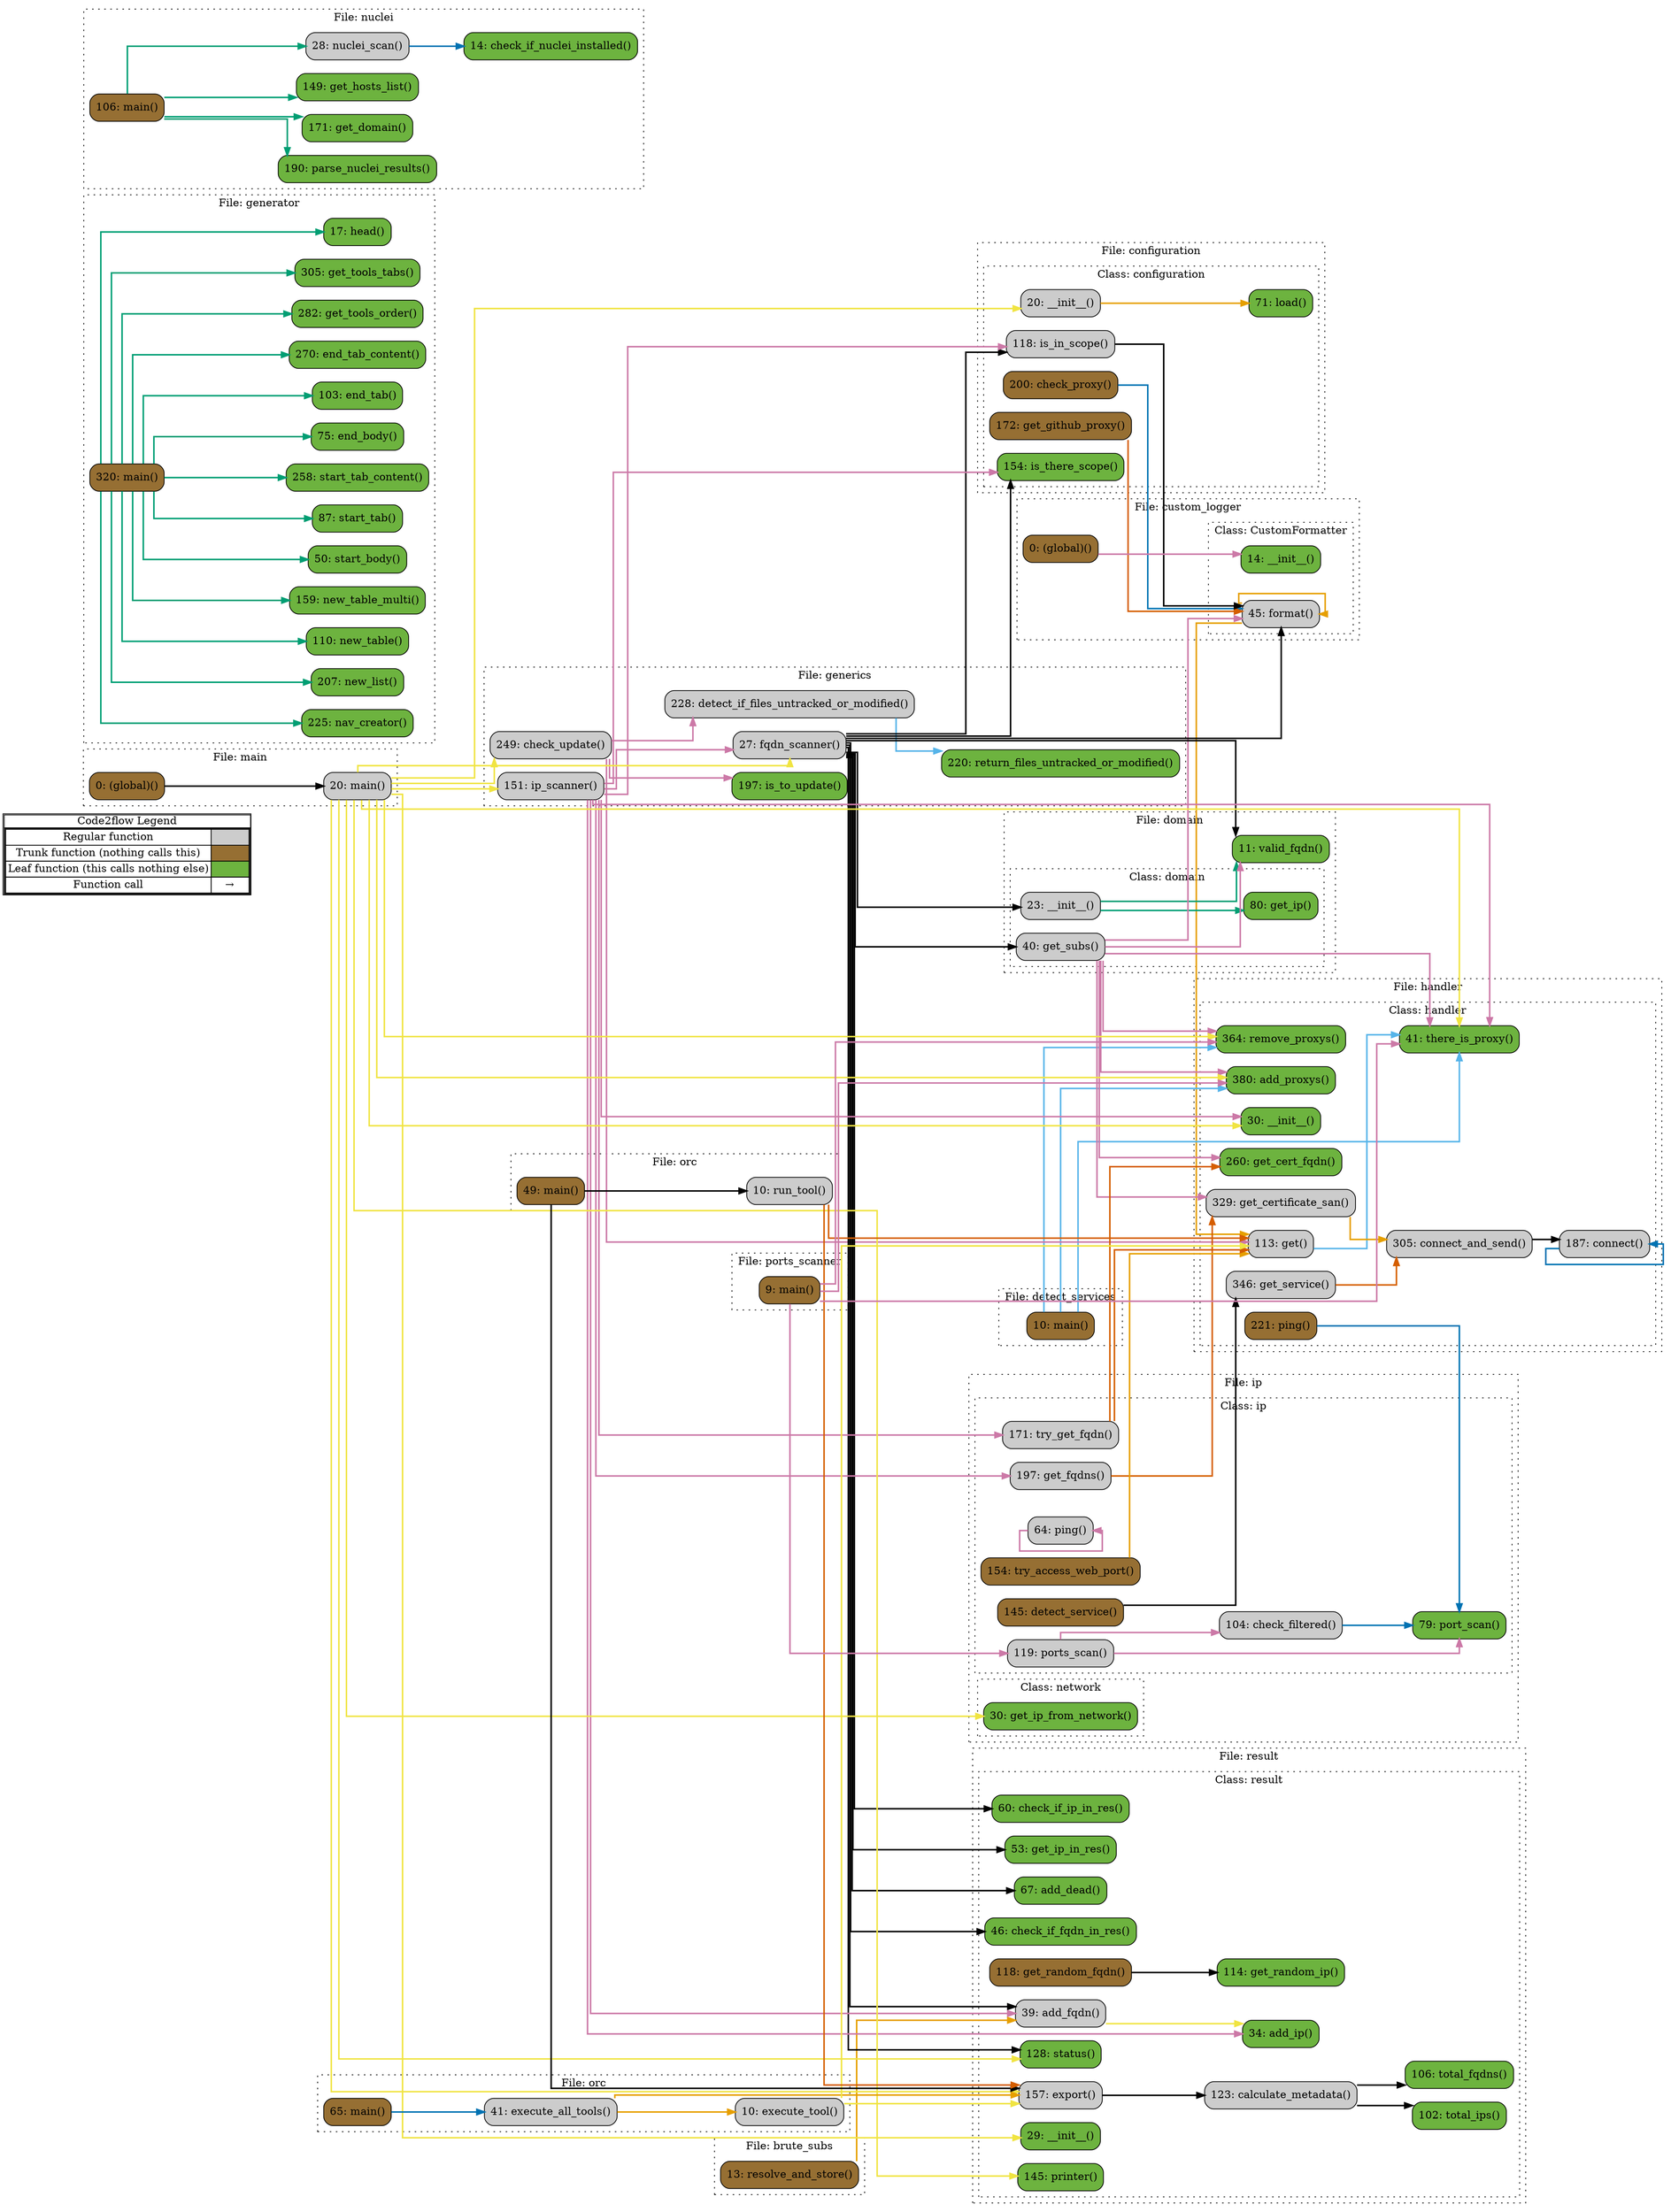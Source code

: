 digraph G {
concentrate=true;
splines="ortho";
rankdir="LR";
subgraph legend{
    rank = min;
    label = "legend";
    Legend [shape=none, margin=0, label = <
        <table cellspacing="0" cellpadding="0" border="1"><tr><td>Code2flow Legend</td></tr><tr><td>
        <table cellspacing="0">
        <tr><td>Regular function</td><td width="50px" bgcolor='#cccccc'></td></tr>
        <tr><td>Trunk function (nothing calls this)</td><td bgcolor='#966F33'></td></tr>
        <tr><td>Leaf function (this calls nothing else)</td><td bgcolor='#6db33f'></td></tr>
        <tr><td>Function call</td><td><font color='black'>&#8594;</font></td></tr>
        </table></td></tr></table>
        >];
}node_24f78f39 [label="13: resolve_and_store()" name="brute_subs::resolve_and_store" shape="rect" style="rounded,filled" fillcolor="#966F33" ];
node_423d81e1 [label="20: __init__()" name="configuration::configuration.__init__" shape="rect" style="rounded,filled" fillcolor="#cccccc" ];
node_179f7045 [label="200: check_proxy()" name="configuration::configuration.check_proxy" shape="rect" style="rounded,filled" fillcolor="#966F33" ];
node_5d3e2ec6 [label="172: get_github_proxy()" name="configuration::configuration.get_github_proxy" shape="rect" style="rounded,filled" fillcolor="#966F33" ];
node_afbb9328 [label="118: is_in_scope()" name="configuration::configuration.is_in_scope" shape="rect" style="rounded,filled" fillcolor="#cccccc" ];
node_c61f66bf [label="154: is_there_scope()" name="configuration::configuration.is_there_scope" shape="rect" style="rounded,filled" fillcolor="#6db33f" ];
node_d41d7d97 [label="71: load()" name="configuration::configuration.load" shape="rect" style="rounded,filled" fillcolor="#6db33f" ];
node_de79f9c7 [label="0: (global)()" name="custom_logger::(global)" shape="rect" style="rounded,filled" fillcolor="#966F33" ];
node_eac3ed57 [label="14: __init__()" name="custom_logger::CustomFormatter.__init__" shape="rect" style="rounded,filled" fillcolor="#6db33f" ];
node_acfbd2e1 [label="45: format()" name="custom_logger::CustomFormatter.format" shape="rect" style="rounded,filled" fillcolor="#cccccc" ];
node_63acfd82 [label="10: main()" name="detect_services::main" shape="rect" style="rounded,filled" fillcolor="#966F33" ];
node_0edf0893 [label="23: __init__()" name="domain::domain.__init__" shape="rect" style="rounded,filled" fillcolor="#cccccc" ];
node_e806286a [label="80: get_ip()" name="domain::domain.get_ip" shape="rect" style="rounded,filled" fillcolor="#6db33f" ];
node_0a52d2cf [label="40: get_subs()" name="domain::domain.get_subs" shape="rect" style="rounded,filled" fillcolor="#cccccc" ];
node_53944459 [label="11: valid_fqdn()" name="domain::valid_fqdn" shape="rect" style="rounded,filled" fillcolor="#6db33f" ];
node_b65a3881 [label="75: end_body()" name="generator::end_body" shape="rect" style="rounded,filled" fillcolor="#6db33f" ];
node_f1cd5f52 [label="103: end_tab()" name="generator::end_tab" shape="rect" style="rounded,filled" fillcolor="#6db33f" ];
node_2c4d41a4 [label="270: end_tab_content()" name="generator::end_tab_content" shape="rect" style="rounded,filled" fillcolor="#6db33f" ];
node_34d6e322 [label="282: get_tools_order()" name="generator::get_tools_order" shape="rect" style="rounded,filled" fillcolor="#6db33f" ];
node_6cccf603 [label="305: get_tools_tabs()" name="generator::get_tools_tabs" shape="rect" style="rounded,filled" fillcolor="#6db33f" ];
node_ed6612c8 [label="17: head()" name="generator::head" shape="rect" style="rounded,filled" fillcolor="#6db33f" ];
node_a61b3e2b [label="320: main()" name="generator::main" shape="rect" style="rounded,filled" fillcolor="#966F33" ];
node_be8e7073 [label="225: nav_creator()" name="generator::nav_creator" shape="rect" style="rounded,filled" fillcolor="#6db33f" ];
node_4564f13d [label="207: new_list()" name="generator::new_list" shape="rect" style="rounded,filled" fillcolor="#6db33f" ];
node_dcf249b9 [label="110: new_table()" name="generator::new_table" shape="rect" style="rounded,filled" fillcolor="#6db33f" ];
node_71b52ae8 [label="159: new_table_multi()" name="generator::new_table_multi" shape="rect" style="rounded,filled" fillcolor="#6db33f" ];
node_4ead8990 [label="50: start_body()" name="generator::start_body" shape="rect" style="rounded,filled" fillcolor="#6db33f" ];
node_2e45f776 [label="87: start_tab()" name="generator::start_tab" shape="rect" style="rounded,filled" fillcolor="#6db33f" ];
node_4008685b [label="258: start_tab_content()" name="generator::start_tab_content" shape="rect" style="rounded,filled" fillcolor="#6db33f" ];
node_db9e9b37 [label="249: check_update()" name="generics::check_update" shape="rect" style="rounded,filled" fillcolor="#cccccc" ];
node_3b57e77a [label="228: detect_if_files_untracked_or_modified()" name="generics::detect_if_files_untracked_or_modified" shape="rect" style="rounded,filled" fillcolor="#cccccc" ];
node_7c9567d0 [label="27: fqdn_scanner()" name="generics::fqdn_scanner" shape="rect" style="rounded,filled" fillcolor="#cccccc" ];
node_94b06b77 [label="151: ip_scanner()" name="generics::ip_scanner" shape="rect" style="rounded,filled" fillcolor="#cccccc" ];
node_cad9a00f [label="197: is_to_update()" name="generics::is_to_update" shape="rect" style="rounded,filled" fillcolor="#6db33f" ];
node_43f654ec [label="220: return_files_untracked_or_modified()" name="generics::return_files_untracked_or_modified" shape="rect" style="rounded,filled" fillcolor="#6db33f" ];
node_0de1f843 [label="30: __init__()" name="handler::handler.__init__" shape="rect" style="rounded,filled" fillcolor="#6db33f" ];
node_dd6481c1 [label="380: add_proxys()" name="handler::handler.add_proxys" shape="rect" style="rounded,filled" fillcolor="#6db33f" ];
node_344ff125 [label="187: connect()" name="handler::handler.connect" shape="rect" style="rounded,filled" fillcolor="#cccccc" ];
node_fdf91888 [label="305: connect_and_send()" name="handler::handler.connect_and_send" shape="rect" style="rounded,filled" fillcolor="#cccccc" ];
node_f21faf7a [label="113: get()" name="handler::handler.get" shape="rect" style="rounded,filled" fillcolor="#cccccc" ];
node_8a5d508a [label="260: get_cert_fqdn()" name="handler::handler.get_cert_fqdn" shape="rect" style="rounded,filled" fillcolor="#6db33f" ];
node_35ee1381 [label="329: get_certificate_san()" name="handler::handler.get_certificate_san" shape="rect" style="rounded,filled" fillcolor="#cccccc" ];
node_79eeadd6 [label="346: get_service()" name="handler::handler.get_service" shape="rect" style="rounded,filled" fillcolor="#cccccc" ];
node_2d93e00d [label="221: ping()" name="handler::handler.ping" shape="rect" style="rounded,filled" fillcolor="#966F33" ];
node_a01b3183 [label="364: remove_proxys()" name="handler::handler.remove_proxys" shape="rect" style="rounded,filled" fillcolor="#6db33f" ];
node_31548f43 [label="41: there_is_proxy()" name="handler::handler.there_is_proxy" shape="rect" style="rounded,filled" fillcolor="#6db33f" ];
node_b1cae37d [label="104: check_filtered()" name="ip::ip.check_filtered" shape="rect" style="rounded,filled" fillcolor="#cccccc" ];
node_ed112c80 [label="145: detect_service()" name="ip::ip.detect_service" shape="rect" style="rounded,filled" fillcolor="#966F33" ];
node_b15b7566 [label="197: get_fqdns()" name="ip::ip.get_fqdns" shape="rect" style="rounded,filled" fillcolor="#cccccc" ];
node_68484507 [label="64: ping()" name="ip::ip.ping" shape="rect" style="rounded,filled" fillcolor="#cccccc" ];
node_3556ff0b [label="79: port_scan()" name="ip::ip.port_scan" shape="rect" style="rounded,filled" fillcolor="#6db33f" ];
node_6b0d10e7 [label="119: ports_scan()" name="ip::ip.ports_scan" shape="rect" style="rounded,filled" fillcolor="#cccccc" ];
node_fd56e1f1 [label="154: try_access_web_port()" name="ip::ip.try_access_web_port" shape="rect" style="rounded,filled" fillcolor="#966F33" ];
node_1fb69f66 [label="171: try_get_fqdn()" name="ip::ip.try_get_fqdn" shape="rect" style="rounded,filled" fillcolor="#cccccc" ];
node_53cfd25f [label="30: get_ip_from_network()" name="ip::network.get_ip_from_network" shape="rect" style="rounded,filled" fillcolor="#6db33f" ];
node_0d5e5b68 [label="0: (global)()" name="main::(global)" shape="rect" style="rounded,filled" fillcolor="#966F33" ];
node_98cbe16c [label="20: main()" name="main::main" shape="rect" style="rounded,filled" fillcolor="#cccccc" ];
node_ba9db5da [label="14: check_if_nuclei_installed()" name="nuclei::check_if_nuclei_installed" shape="rect" style="rounded,filled" fillcolor="#6db33f" ];
node_ac8f5e38 [label="171: get_domain()" name="nuclei::get_domain" shape="rect" style="rounded,filled" fillcolor="#6db33f" ];
node_0d254d6a [label="149: get_hosts_list()" name="nuclei::get_hosts_list" shape="rect" style="rounded,filled" fillcolor="#6db33f" ];
node_d6d4230b [label="106: main()" name="nuclei::main" shape="rect" style="rounded,filled" fillcolor="#966F33" ];
node_c9d703d5 [label="28: nuclei_scan()" name="nuclei::nuclei_scan" shape="rect" style="rounded,filled" fillcolor="#cccccc" ];
node_312f563b [label="190: parse_nuclei_results()" name="nuclei::parse_nuclei_results" shape="rect" style="rounded,filled" fillcolor="#6db33f" ];
node_3c3b5591 [label="41: execute_all_tools()" name="orc::execute_all_tools" shape="rect" style="rounded,filled" fillcolor="#cccccc" ];
node_c58cce9c [label="10: execute_tool()" name="orc::execute_tool" shape="rect" style="rounded,filled" fillcolor="#cccccc" ];
node_a67b5b95 [label="65: main()" name="orc::main" shape="rect" style="rounded,filled" fillcolor="#966F33" ];
node_a4fe0c58 [label="49: main()" name="orc::main" shape="rect" style="rounded,filled" fillcolor="#966F33" ];
node_43e85ea6 [label="10: run_tool()" name="orc::run_tool" shape="rect" style="rounded,filled" fillcolor="#cccccc" ];
node_0ee5b247 [label="9: main()" name="ports_scanner::main" shape="rect" style="rounded,filled" fillcolor="#966F33" ];
node_bc5f27b0 [label="29: __init__()" name="result::result.__init__" shape="rect" style="rounded,filled" fillcolor="#6db33f" ];
node_5bd6af68 [label="67: add_dead()" name="result::result.add_dead" shape="rect" style="rounded,filled" fillcolor="#6db33f" ];
node_d9cbc68c [label="39: add_fqdn()" name="result::result.add_fqdn" shape="rect" style="rounded,filled" fillcolor="#cccccc" ];
node_5eb55e2b [label="34: add_ip()" name="result::result.add_ip" shape="rect" style="rounded,filled" fillcolor="#6db33f" ];
node_707eed50 [label="123: calculate_metadata()" name="result::result.calculate_metadata" shape="rect" style="rounded,filled" fillcolor="#cccccc" ];
node_c716a8d9 [label="46: check_if_fqdn_in_res()" name="result::result.check_if_fqdn_in_res" shape="rect" style="rounded,filled" fillcolor="#6db33f" ];
node_141c1cec [label="60: check_if_ip_in_res()" name="result::result.check_if_ip_in_res" shape="rect" style="rounded,filled" fillcolor="#6db33f" ];
node_244599a8 [label="157: export()" name="result::result.export" shape="rect" style="rounded,filled" fillcolor="#cccccc" ];
node_1a83822d [label="53: get_ip_in_res()" name="result::result.get_ip_in_res" shape="rect" style="rounded,filled" fillcolor="#6db33f" ];
node_ce8c3c18 [label="118: get_random_fqdn()" name="result::result.get_random_fqdn" shape="rect" style="rounded,filled" fillcolor="#966F33" ];
node_27e2449e [label="114: get_random_ip()" name="result::result.get_random_ip" shape="rect" style="rounded,filled" fillcolor="#6db33f" ];
node_5ed0195a [label="145: printer()" name="result::result.printer" shape="rect" style="rounded,filled" fillcolor="#6db33f" ];
node_263ab59f [label="128: status()" name="result::result.status" shape="rect" style="rounded,filled" fillcolor="#6db33f" ];
node_1a980126 [label="106: total_fqdns()" name="result::result.total_fqdns" shape="rect" style="rounded,filled" fillcolor="#6db33f" ];
node_65d19bf5 [label="102: total_ips()" name="result::result.total_ips" shape="rect" style="rounded,filled" fillcolor="#6db33f" ];
node_24f78f39 -> node_d9cbc68c [color="#E69F00" penwidth="2"];
node_423d81e1 -> node_d41d7d97 [color="#E69F00" penwidth="2"];
node_179f7045 -> node_acfbd2e1 [color="#0072B2" penwidth="2"];
node_179f7045 -> node_acfbd2e1 [color="#0072B2" penwidth="2"];
node_179f7045 -> node_acfbd2e1 [color="#0072B2" penwidth="2"];
node_179f7045 -> node_acfbd2e1 [color="#0072B2" penwidth="2"];
node_5d3e2ec6 -> node_acfbd2e1 [color="#D55E00" penwidth="2"];
node_5d3e2ec6 -> node_acfbd2e1 [color="#D55E00" penwidth="2"];
node_afbb9328 -> node_acfbd2e1 [color="#000000" penwidth="2"];
node_de79f9c7 -> node_eac3ed57 [color="#CC79A7" penwidth="2"];
node_acfbd2e1 -> node_acfbd2e1 [color="#E69F00" penwidth="2"];
node_acfbd2e1 -> node_f21faf7a [color="#E69F00" penwidth="2"];
node_63acfd82 -> node_dd6481c1 [color="#56B4E9" penwidth="2"];
node_63acfd82 -> node_a01b3183 [color="#56B4E9" penwidth="2"];
node_63acfd82 -> node_31548f43 [color="#56B4E9" penwidth="2"];
node_0edf0893 -> node_e806286a [color="#009E73" penwidth="2"];
node_0edf0893 -> node_53944459 [color="#009E73" penwidth="2"];
node_0a52d2cf -> node_acfbd2e1 [color="#CC79A7" penwidth="2"];
node_0a52d2cf -> node_53944459 [color="#CC79A7" penwidth="2"];
node_0a52d2cf -> node_53944459 [color="#CC79A7" penwidth="2"];
node_0a52d2cf -> node_53944459 [color="#CC79A7" penwidth="2"];
node_0a52d2cf -> node_dd6481c1 [color="#CC79A7" penwidth="2"];
node_0a52d2cf -> node_dd6481c1 [color="#CC79A7" penwidth="2"];
node_0a52d2cf -> node_8a5d508a [color="#CC79A7" penwidth="2"];
node_0a52d2cf -> node_35ee1381 [color="#CC79A7" penwidth="2"];
node_0a52d2cf -> node_a01b3183 [color="#CC79A7" penwidth="2"];
node_0a52d2cf -> node_a01b3183 [color="#CC79A7" penwidth="2"];
node_0a52d2cf -> node_31548f43 [color="#CC79A7" penwidth="2"];
node_0a52d2cf -> node_31548f43 [color="#CC79A7" penwidth="2"];
node_a61b3e2b -> node_b65a3881 [color="#009E73" penwidth="2"];
node_a61b3e2b -> node_f1cd5f52 [color="#009E73" penwidth="2"];
node_a61b3e2b -> node_2c4d41a4 [color="#009E73" penwidth="2"];
node_a61b3e2b -> node_34d6e322 [color="#009E73" penwidth="2"];
node_a61b3e2b -> node_6cccf603 [color="#009E73" penwidth="2"];
node_a61b3e2b -> node_ed6612c8 [color="#009E73" penwidth="2"];
node_a61b3e2b -> node_be8e7073 [color="#009E73" penwidth="2"];
node_a61b3e2b -> node_4564f13d [color="#009E73" penwidth="2"];
node_a61b3e2b -> node_dcf249b9 [color="#009E73" penwidth="2"];
node_a61b3e2b -> node_71b52ae8 [color="#009E73" penwidth="2"];
node_a61b3e2b -> node_4ead8990 [color="#009E73" penwidth="2"];
node_a61b3e2b -> node_2e45f776 [color="#009E73" penwidth="2"];
node_a61b3e2b -> node_4008685b [color="#009E73" penwidth="2"];
node_db9e9b37 -> node_3b57e77a [color="#CC79A7" penwidth="2"];
node_db9e9b37 -> node_cad9a00f [color="#CC79A7" penwidth="2"];
node_db9e9b37 -> node_f21faf7a [color="#CC79A7" penwidth="2"];
node_db9e9b37 -> node_f21faf7a [color="#CC79A7" penwidth="2"];
node_db9e9b37 -> node_f21faf7a [color="#CC79A7" penwidth="2"];
node_3b57e77a -> node_43f654ec [color="#56B4E9" penwidth="2"];
node_7c9567d0 -> node_afbb9328 [color="#000000" penwidth="2"];
node_7c9567d0 -> node_afbb9328 [color="#000000" penwidth="2"];
node_7c9567d0 -> node_c61f66bf [color="#000000" penwidth="2"];
node_7c9567d0 -> node_c61f66bf [color="#000000" penwidth="2"];
node_7c9567d0 -> node_c61f66bf [color="#000000" penwidth="2"];
node_7c9567d0 -> node_c61f66bf [color="#000000" penwidth="2"];
node_7c9567d0 -> node_c61f66bf [color="#000000" penwidth="2"];
node_7c9567d0 -> node_acfbd2e1 [color="#000000" penwidth="2"];
node_7c9567d0 -> node_acfbd2e1 [color="#000000" penwidth="2"];
node_7c9567d0 -> node_acfbd2e1 [color="#000000" penwidth="2"];
node_7c9567d0 -> node_acfbd2e1 [color="#000000" penwidth="2"];
node_7c9567d0 -> node_0edf0893 [color="#000000" penwidth="2"];
node_7c9567d0 -> node_0a52d2cf [color="#000000" penwidth="2"];
node_7c9567d0 -> node_53944459 [color="#000000" penwidth="2"];
node_7c9567d0 -> node_5bd6af68 [color="#000000" penwidth="2"];
node_7c9567d0 -> node_5bd6af68 [color="#000000" penwidth="2"];
node_7c9567d0 -> node_5bd6af68 [color="#000000" penwidth="2"];
node_7c9567d0 -> node_d9cbc68c [color="#000000" penwidth="2"];
node_7c9567d0 -> node_d9cbc68c [color="#000000" penwidth="2"];
node_7c9567d0 -> node_d9cbc68c [color="#000000" penwidth="2"];
node_7c9567d0 -> node_c716a8d9 [color="#000000" penwidth="2"];
node_7c9567d0 -> node_c716a8d9 [color="#000000" penwidth="2"];
node_7c9567d0 -> node_141c1cec [color="#000000" penwidth="2"];
node_7c9567d0 -> node_141c1cec [color="#000000" penwidth="2"];
node_7c9567d0 -> node_141c1cec [color="#000000" penwidth="2"];
node_7c9567d0 -> node_1a83822d [color="#000000" penwidth="2"];
node_7c9567d0 -> node_1a83822d [color="#000000" penwidth="2"];
node_7c9567d0 -> node_1a83822d [color="#000000" penwidth="2"];
node_7c9567d0 -> node_263ab59f [color="#000000" penwidth="2"];
node_7c9567d0 -> node_263ab59f [color="#000000" penwidth="2"];
node_94b06b77 -> node_afbb9328 [color="#CC79A7" penwidth="2"];
node_94b06b77 -> node_c61f66bf [color="#CC79A7" penwidth="2"];
node_94b06b77 -> node_c61f66bf [color="#CC79A7" penwidth="2"];
node_94b06b77 -> node_7c9567d0 [color="#CC79A7" penwidth="2"];
node_94b06b77 -> node_0de1f843 [color="#CC79A7" penwidth="2"];
node_94b06b77 -> node_31548f43 [color="#CC79A7" penwidth="2"];
node_94b06b77 -> node_b15b7566 [color="#CC79A7" penwidth="2"];
node_94b06b77 -> node_b15b7566 [color="#CC79A7" penwidth="2"];
node_94b06b77 -> node_1fb69f66 [color="#CC79A7" penwidth="2"];
node_94b06b77 -> node_1fb69f66 [color="#CC79A7" penwidth="2"];
node_94b06b77 -> node_d9cbc68c [color="#CC79A7" penwidth="2"];
node_94b06b77 -> node_5eb55e2b [color="#CC79A7" penwidth="2"];
node_344ff125 -> node_344ff125 [color="#0072B2" penwidth="2"];
node_344ff125 -> node_344ff125 [color="#0072B2" penwidth="2"];
node_fdf91888 -> node_344ff125 [color="#000000" penwidth="2"];
node_f21faf7a -> node_31548f43 [color="#56B4E9" penwidth="2"];
node_35ee1381 -> node_fdf91888 [color="#E69F00" penwidth="2"];
node_79eeadd6 -> node_fdf91888 [color="#D55E00" penwidth="2"];
node_2d93e00d -> node_3556ff0b [color="#0072B2" penwidth="2"];
node_b1cae37d -> node_3556ff0b [color="#0072B2" penwidth="2"];
node_ed112c80 -> node_79eeadd6 [color="#000000" penwidth="2"];
node_b15b7566 -> node_35ee1381 [color="#D55E00" penwidth="2"];
node_68484507 -> node_68484507 [color="#CC79A7" penwidth="2"];
node_6b0d10e7 -> node_b1cae37d [color="#CC79A7" penwidth="2"];
node_6b0d10e7 -> node_3556ff0b [color="#CC79A7" penwidth="2"];
node_fd56e1f1 -> node_f21faf7a [color="#E69F00" penwidth="2"];
node_fd56e1f1 -> node_f21faf7a [color="#E69F00" penwidth="2"];
node_1fb69f66 -> node_f21faf7a [color="#D55E00" penwidth="2"];
node_1fb69f66 -> node_f21faf7a [color="#D55E00" penwidth="2"];
node_1fb69f66 -> node_8a5d508a [color="#D55E00" penwidth="2"];
node_0d5e5b68 -> node_98cbe16c [color="#000000" penwidth="2"];
node_98cbe16c -> node_423d81e1 [color="#F0E442" penwidth="2"];
node_98cbe16c -> node_423d81e1 [color="#F0E442" penwidth="2"];
node_98cbe16c -> node_db9e9b37 [color="#F0E442" penwidth="2"];
node_98cbe16c -> node_7c9567d0 [color="#F0E442" penwidth="2"];
node_98cbe16c -> node_7c9567d0 [color="#F0E442" penwidth="2"];
node_98cbe16c -> node_94b06b77 [color="#F0E442" penwidth="2"];
node_98cbe16c -> node_94b06b77 [color="#F0E442" penwidth="2"];
node_98cbe16c -> node_94b06b77 [color="#F0E442" penwidth="2"];
node_98cbe16c -> node_0de1f843 [color="#F0E442" penwidth="2"];
node_98cbe16c -> node_0de1f843 [color="#F0E442" penwidth="2"];
node_98cbe16c -> node_dd6481c1 [color="#F0E442" penwidth="2"];
node_98cbe16c -> node_a01b3183 [color="#F0E442" penwidth="2"];
node_98cbe16c -> node_31548f43 [color="#F0E442" penwidth="2"];
node_98cbe16c -> node_53cfd25f [color="#F0E442" penwidth="2"];
node_98cbe16c -> node_bc5f27b0 [color="#F0E442" penwidth="2"];
node_98cbe16c -> node_244599a8 [color="#F0E442" penwidth="2"];
node_98cbe16c -> node_5ed0195a [color="#F0E442" penwidth="2"];
node_98cbe16c -> node_5ed0195a [color="#F0E442" penwidth="2"];
node_98cbe16c -> node_263ab59f [color="#F0E442" penwidth="2"];
node_98cbe16c -> node_263ab59f [color="#F0E442" penwidth="2"];
node_d6d4230b -> node_ac8f5e38 [color="#009E73" penwidth="2"];
node_d6d4230b -> node_0d254d6a [color="#009E73" penwidth="2"];
node_d6d4230b -> node_c9d703d5 [color="#009E73" penwidth="2"];
node_d6d4230b -> node_312f563b [color="#009E73" penwidth="2"];
node_c9d703d5 -> node_ba9db5da [color="#0072B2" penwidth="2"];
node_3c3b5591 -> node_c58cce9c [color="#E69F00" penwidth="2"];
node_3c3b5591 -> node_244599a8 [color="#E69F00" penwidth="2"];
node_c58cce9c -> node_f21faf7a [color="#F0E442" penwidth="2"];
node_c58cce9c -> node_244599a8 [color="#F0E442" penwidth="2"];
node_a4fe0c58 -> node_43e85ea6 [color="#000000" penwidth="2"];
node_a4fe0c58 -> node_43e85ea6 [color="#000000" penwidth="2"];
node_a4fe0c58 -> node_43e85ea6 [color="#000000" penwidth="2"];
node_a4fe0c58 -> node_244599a8 [color="#000000" penwidth="2"];
node_a4fe0c58 -> node_244599a8 [color="#000000" penwidth="2"];
node_a67b5b95 -> node_3c3b5591 [color="#0072B2" penwidth="2"];
node_a67b5b95 -> node_3c3b5591 [color="#0072B2" penwidth="2"];
node_43e85ea6 -> node_f21faf7a [color="#D55E00" penwidth="2"];
node_43e85ea6 -> node_f21faf7a [color="#D55E00" penwidth="2"];
node_43e85ea6 -> node_244599a8 [color="#D55E00" penwidth="2"];
node_0ee5b247 -> node_dd6481c1 [color="#CC79A7" penwidth="2"];
node_0ee5b247 -> node_a01b3183 [color="#CC79A7" penwidth="2"];
node_0ee5b247 -> node_31548f43 [color="#CC79A7" penwidth="2"];
node_0ee5b247 -> node_6b0d10e7 [color="#CC79A7" penwidth="2"];
node_d9cbc68c -> node_5eb55e2b [color="#F0E442" penwidth="2"];
node_707eed50 -> node_1a980126 [color="#000000" penwidth="2"];
node_707eed50 -> node_65d19bf5 [color="#000000" penwidth="2"];
node_244599a8 -> node_707eed50 [color="#000000" penwidth="2"];
node_ce8c3c18 -> node_27e2449e [color="#000000" penwidth="2"];
subgraph cluster_a685432c {
    node_24f78f39;
    label="File: brute_subs";
    name="brute_subs";
    style="filled";
    graph[style=dotted];
};
subgraph cluster_b6a67f3f {
    label="File: configuration";
    name="configuration";
    style="filled";
    graph[style=dotted];
    subgraph cluster_99c49532 {
        node_423d81e1 node_d41d7d97 node_afbb9328 node_c61f66bf node_5d3e2ec6 node_179f7045;
        label="Class: configuration";
        name="configuration";
        style="filled";
        graph[style=dotted];
    };
};
subgraph cluster_18e8e454 {
    node_de79f9c7;
    label="File: custom_logger";
    name="custom_logger";
    style="filled";
    graph[style=dotted];
    subgraph cluster_4e9014d3 {
        node_eac3ed57 node_acfbd2e1;
        label="Class: CustomFormatter";
        name="CustomFormatter";
        style="filled";
        graph[style=dotted];
    };
};
subgraph cluster_0c641120 {
    node_63acfd82;
    label="File: detect_services";
    name="detect_services";
    style="filled";
    graph[style=dotted];
};
subgraph cluster_466a776f {
    node_53944459;
    label="File: domain";
    name="domain";
    style="filled";
    graph[style=dotted];
    subgraph cluster_93fe24b4 {
        node_0edf0893 node_0a52d2cf node_e806286a;
        label="Class: domain";
        name="domain";
        style="filled";
        graph[style=dotted];
    };
};
subgraph cluster_831748ae {
    node_ed6612c8 node_4ead8990 node_b65a3881 node_2e45f776 node_f1cd5f52 node_dcf249b9 node_71b52ae8 node_4564f13d node_be8e7073 node_4008685b node_2c4d41a4 node_34d6e322 node_6cccf603 node_a61b3e2b;
    label="File: generator";
    name="generator";
    style="filled";
    graph[style=dotted];
};
subgraph cluster_2997beaa {
    node_7c9567d0 node_94b06b77 node_cad9a00f node_43f654ec node_3b57e77a node_db9e9b37;
    label="File: generics";
    name="generics";
    style="filled";
    graph[style=dotted];
};
subgraph cluster_582693e9 {
    label="File: handler";
    name="handler";
    style="filled";
    graph[style=dotted];
    subgraph cluster_38688c19 {
        node_0de1f843 node_31548f43 node_f21faf7a node_344ff125 node_2d93e00d node_8a5d508a node_fdf91888 node_35ee1381 node_79eeadd6 node_a01b3183 node_dd6481c1;
        label="Class: handler";
        name="handler";
        style="filled";
        graph[style=dotted];
    };
};
subgraph cluster_5ffdd7e0 {
    label="File: ip";
    name="ip";
    style="filled";
    graph[style=dotted];
    subgraph cluster_47bdcddc {
        node_53cfd25f;
        label="Class: network";
        name="network";
        style="filled";
        graph[style=dotted];
    };
    subgraph cluster_763a86a8 {
        node_68484507 node_3556ff0b node_b1cae37d node_6b0d10e7 node_ed112c80 node_fd56e1f1 node_1fb69f66 node_b15b7566;
        label="Class: ip";
        name="ip";
        style="filled";
        graph[style=dotted];
    };
};
subgraph cluster_dc1e2ea3 {
    node_98cbe16c node_0d5e5b68;
    label="File: main";
    name="main";
    style="filled";
    graph[style=dotted];
};
subgraph cluster_74897e04 {
    node_ba9db5da node_c9d703d5 node_d6d4230b node_0d254d6a node_ac8f5e38 node_312f563b;
    label="File: nuclei";
    name="nuclei";
    style="filled";
    graph[style=dotted];
};
subgraph cluster_698dd913 {
    node_43e85ea6 node_a4fe0c58;
    label="File: orc";
    name="orc";
    style="filled";
    graph[style=dotted];
};
subgraph cluster_759d7bc0 {
    node_c58cce9c node_3c3b5591 node_a67b5b95;
    label="File: orc";
    name="orc";
    style="filled";
    graph[style=dotted];
};
subgraph cluster_181eeba0 {
    node_0ee5b247;
    label="File: ports_scanner";
    name="ports_scanner";
    style="filled";
    graph[style=dotted];
};
subgraph cluster_cc8ee476 {
    label="File: result";
    name="result";
    style="filled";
    graph[style=dotted];
    subgraph cluster_53d1eb00 {
        node_bc5f27b0 node_5eb55e2b node_d9cbc68c node_c716a8d9 node_1a83822d node_141c1cec node_5bd6af68 node_65d19bf5 node_1a980126 node_27e2449e node_ce8c3c18 node_707eed50 node_263ab59f node_5ed0195a node_244599a8;
        label="Class: result";
        name="result";
        style="filled";
        graph[style=dotted];
    };
};
}
